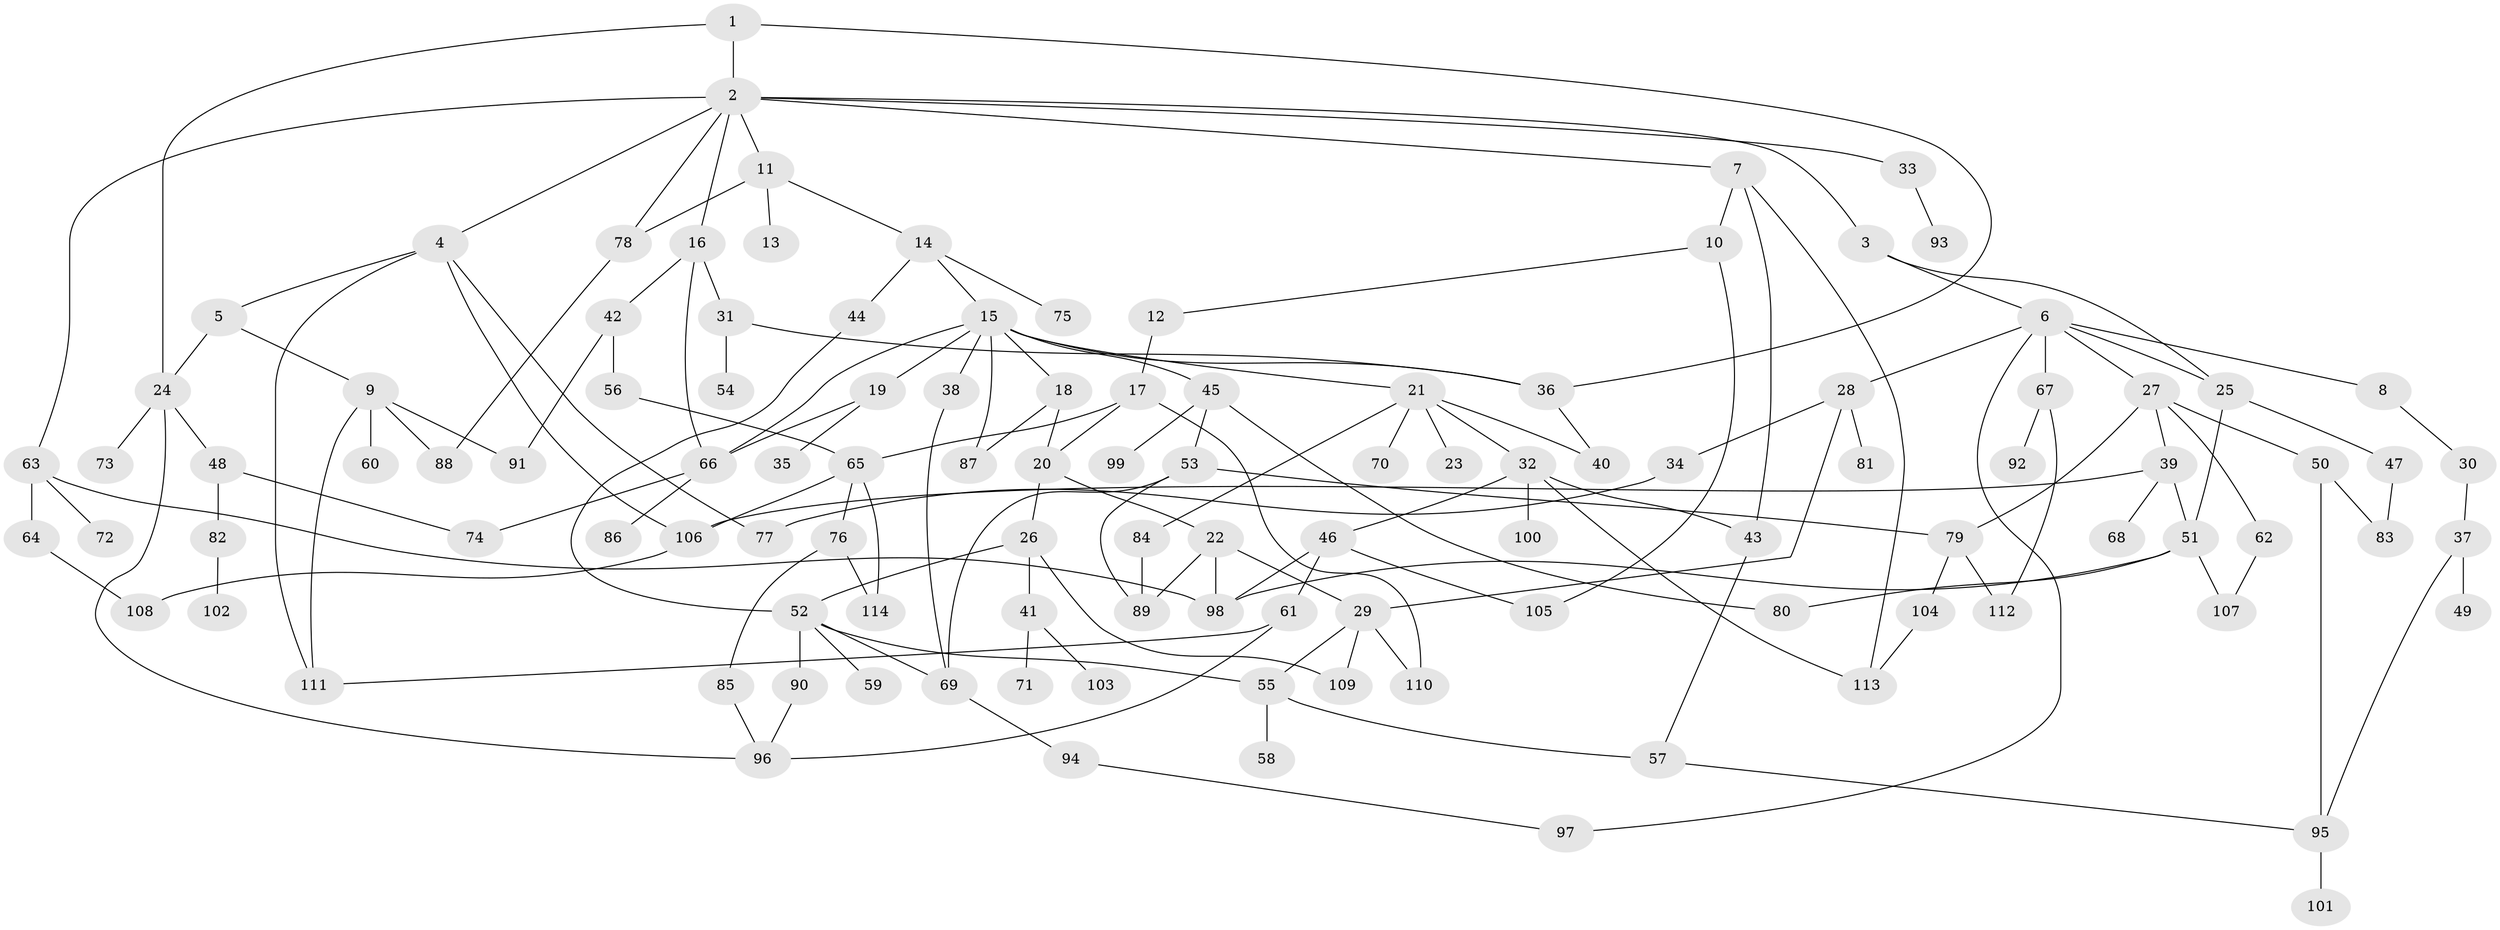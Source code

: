 // Generated by graph-tools (version 1.1) at 2025/10/02/27/25 16:10:55]
// undirected, 114 vertices, 163 edges
graph export_dot {
graph [start="1"]
  node [color=gray90,style=filled];
  1;
  2;
  3;
  4;
  5;
  6;
  7;
  8;
  9;
  10;
  11;
  12;
  13;
  14;
  15;
  16;
  17;
  18;
  19;
  20;
  21;
  22;
  23;
  24;
  25;
  26;
  27;
  28;
  29;
  30;
  31;
  32;
  33;
  34;
  35;
  36;
  37;
  38;
  39;
  40;
  41;
  42;
  43;
  44;
  45;
  46;
  47;
  48;
  49;
  50;
  51;
  52;
  53;
  54;
  55;
  56;
  57;
  58;
  59;
  60;
  61;
  62;
  63;
  64;
  65;
  66;
  67;
  68;
  69;
  70;
  71;
  72;
  73;
  74;
  75;
  76;
  77;
  78;
  79;
  80;
  81;
  82;
  83;
  84;
  85;
  86;
  87;
  88;
  89;
  90;
  91;
  92;
  93;
  94;
  95;
  96;
  97;
  98;
  99;
  100;
  101;
  102;
  103;
  104;
  105;
  106;
  107;
  108;
  109;
  110;
  111;
  112;
  113;
  114;
  1 -- 2;
  1 -- 24;
  1 -- 36;
  2 -- 3;
  2 -- 4;
  2 -- 7;
  2 -- 11;
  2 -- 16;
  2 -- 33;
  2 -- 63;
  2 -- 78;
  3 -- 6;
  3 -- 25;
  4 -- 5;
  4 -- 106;
  4 -- 77;
  4 -- 111;
  5 -- 9;
  5 -- 24;
  6 -- 8;
  6 -- 25;
  6 -- 27;
  6 -- 28;
  6 -- 67;
  6 -- 97;
  7 -- 10;
  7 -- 43;
  7 -- 113;
  8 -- 30;
  9 -- 60;
  9 -- 88;
  9 -- 91;
  9 -- 111;
  10 -- 12;
  10 -- 105;
  11 -- 13;
  11 -- 14;
  11 -- 78;
  12 -- 17;
  14 -- 15;
  14 -- 44;
  14 -- 75;
  15 -- 18;
  15 -- 19;
  15 -- 21;
  15 -- 38;
  15 -- 45;
  15 -- 87;
  15 -- 66;
  15 -- 36;
  16 -- 31;
  16 -- 42;
  16 -- 66;
  17 -- 65;
  17 -- 110;
  17 -- 20;
  18 -- 20;
  18 -- 87;
  19 -- 35;
  19 -- 66;
  20 -- 22;
  20 -- 26;
  21 -- 23;
  21 -- 32;
  21 -- 40;
  21 -- 70;
  21 -- 84;
  22 -- 29;
  22 -- 98;
  22 -- 89;
  24 -- 48;
  24 -- 73;
  24 -- 96;
  25 -- 47;
  25 -- 51;
  26 -- 41;
  26 -- 52;
  26 -- 109;
  27 -- 39;
  27 -- 50;
  27 -- 62;
  27 -- 79;
  28 -- 29;
  28 -- 34;
  28 -- 81;
  29 -- 109;
  29 -- 110;
  29 -- 55;
  30 -- 37;
  31 -- 36;
  31 -- 54;
  32 -- 46;
  32 -- 100;
  32 -- 113;
  32 -- 43;
  33 -- 93;
  34 -- 77;
  36 -- 40;
  37 -- 49;
  37 -- 95;
  38 -- 69;
  39 -- 68;
  39 -- 106;
  39 -- 51;
  41 -- 71;
  41 -- 103;
  42 -- 56;
  42 -- 91;
  43 -- 57;
  44 -- 52;
  45 -- 53;
  45 -- 99;
  45 -- 80;
  46 -- 61;
  46 -- 105;
  46 -- 98;
  47 -- 83;
  48 -- 74;
  48 -- 82;
  50 -- 83;
  50 -- 95;
  51 -- 80;
  51 -- 107;
  51 -- 98;
  52 -- 55;
  52 -- 59;
  52 -- 90;
  52 -- 69;
  53 -- 69;
  53 -- 89;
  53 -- 79;
  55 -- 58;
  55 -- 57;
  56 -- 65;
  57 -- 95;
  61 -- 96;
  61 -- 111;
  62 -- 107;
  63 -- 64;
  63 -- 72;
  63 -- 98;
  64 -- 108;
  65 -- 76;
  65 -- 114;
  65 -- 106;
  66 -- 86;
  66 -- 74;
  67 -- 92;
  67 -- 112;
  69 -- 94;
  76 -- 85;
  76 -- 114;
  78 -- 88;
  79 -- 104;
  79 -- 112;
  82 -- 102;
  84 -- 89;
  85 -- 96;
  90 -- 96;
  94 -- 97;
  95 -- 101;
  104 -- 113;
  106 -- 108;
}
